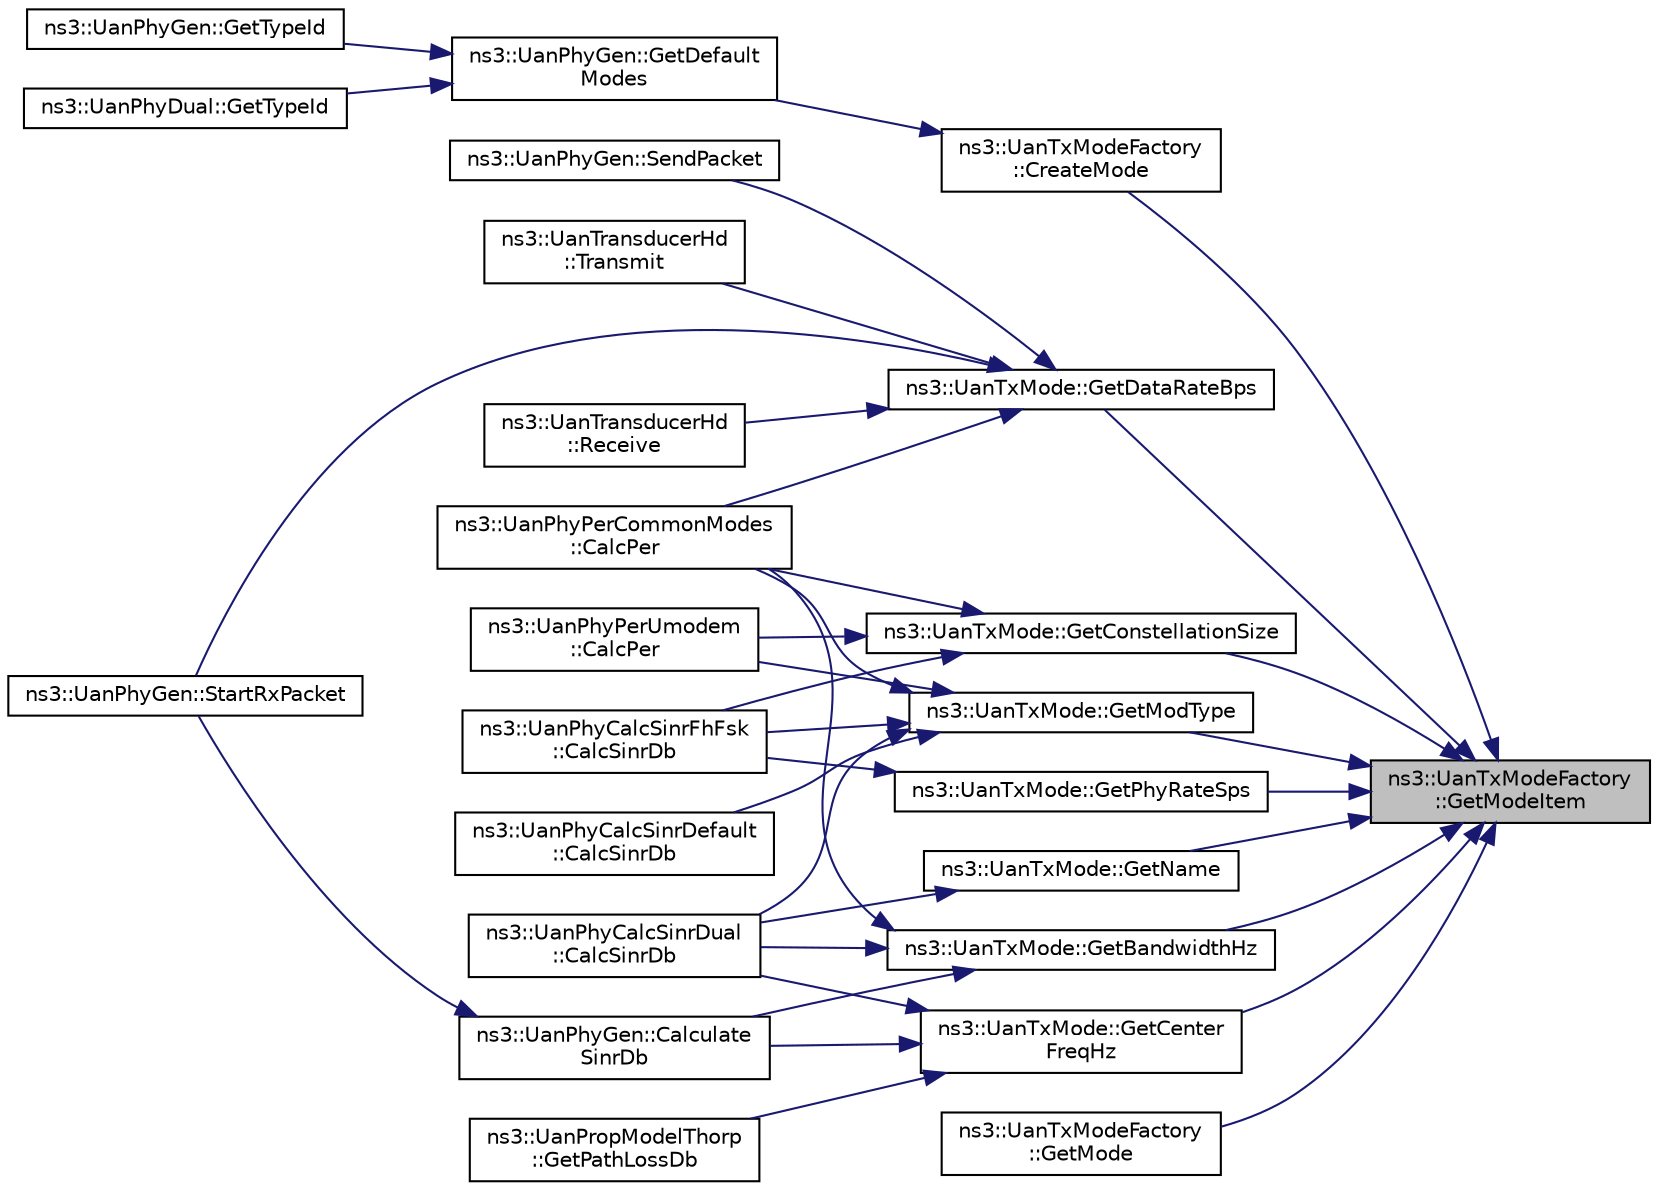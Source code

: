 digraph "ns3::UanTxModeFactory::GetModeItem"
{
 // LATEX_PDF_SIZE
  edge [fontname="Helvetica",fontsize="10",labelfontname="Helvetica",labelfontsize="10"];
  node [fontname="Helvetica",fontsize="10",shape=record];
  rankdir="RL";
  Node1 [label="ns3::UanTxModeFactory\l::GetModeItem",height=0.2,width=0.4,color="black", fillcolor="grey75", style="filled", fontcolor="black",tooltip="Get a mode by id."];
  Node1 -> Node2 [dir="back",color="midnightblue",fontsize="10",style="solid",fontname="Helvetica"];
  Node2 [label="ns3::UanTxModeFactory\l::CreateMode",height=0.2,width=0.4,color="black", fillcolor="white", style="filled",URL="$classns3_1_1_uan_tx_mode_factory.html#a1dcaa49f3b408241596e49f860becfa2",tooltip=" "];
  Node2 -> Node3 [dir="back",color="midnightblue",fontsize="10",style="solid",fontname="Helvetica"];
  Node3 [label="ns3::UanPhyGen::GetDefault\lModes",height=0.2,width=0.4,color="black", fillcolor="white", style="filled",URL="$classns3_1_1_uan_phy_gen.html#a6b3ea9cb37436baa774cd2c9e9852376",tooltip="Get the default transmission modes."];
  Node3 -> Node4 [dir="back",color="midnightblue",fontsize="10",style="solid",fontname="Helvetica"];
  Node4 [label="ns3::UanPhyDual::GetTypeId",height=0.2,width=0.4,color="black", fillcolor="white", style="filled",URL="$classns3_1_1_uan_phy_dual.html#a752fb11320bd10e9ae1d92561eb02bac",tooltip="Register this type."];
  Node3 -> Node5 [dir="back",color="midnightblue",fontsize="10",style="solid",fontname="Helvetica"];
  Node5 [label="ns3::UanPhyGen::GetTypeId",height=0.2,width=0.4,color="black", fillcolor="white", style="filled",URL="$classns3_1_1_uan_phy_gen.html#a94d147ce22f89c46d8699ccabee242df",tooltip="Register this type."];
  Node1 -> Node6 [dir="back",color="midnightblue",fontsize="10",style="solid",fontname="Helvetica"];
  Node6 [label="ns3::UanTxMode::GetBandwidthHz",height=0.2,width=0.4,color="black", fillcolor="white", style="filled",URL="$classns3_1_1_uan_tx_mode.html#a2711c024f2d6f4bb94511d92c2896a78",tooltip="Get the transmission signal bandwidth."];
  Node6 -> Node7 [dir="back",color="midnightblue",fontsize="10",style="solid",fontname="Helvetica"];
  Node7 [label="ns3::UanPhyPerCommonModes\l::CalcPer",height=0.2,width=0.4,color="black", fillcolor="white", style="filled",URL="$classns3_1_1_uan_phy_per_common_modes.html#a2de39f420ce0718b4f01bf6e73f26b36",tooltip="Calculate the Packet ERror probability based on SINR at the receiver and a tx mode."];
  Node6 -> Node8 [dir="back",color="midnightblue",fontsize="10",style="solid",fontname="Helvetica"];
  Node8 [label="ns3::UanPhyCalcSinrDual\l::CalcSinrDb",height=0.2,width=0.4,color="black", fillcolor="white", style="filled",URL="$classns3_1_1_uan_phy_calc_sinr_dual.html#ae91107c0fc1da3a6f3c70db2d29938bb",tooltip="Calculate the SINR value for a packet."];
  Node6 -> Node9 [dir="back",color="midnightblue",fontsize="10",style="solid",fontname="Helvetica"];
  Node9 [label="ns3::UanPhyGen::Calculate\lSinrDb",height=0.2,width=0.4,color="black", fillcolor="white", style="filled",URL="$classns3_1_1_uan_phy_gen.html#a8ee7b3cf1d4971c3b2ca718282bb238b",tooltip="Calculate the SINR value for a packet."];
  Node9 -> Node10 [dir="back",color="midnightblue",fontsize="10",style="solid",fontname="Helvetica"];
  Node10 [label="ns3::UanPhyGen::StartRxPacket",height=0.2,width=0.4,color="black", fillcolor="white", style="filled",URL="$classns3_1_1_uan_phy_gen.html#a33d2cfb97710cff791b87ec7d864107b",tooltip="Packet arriving from channel: i.e."];
  Node1 -> Node11 [dir="back",color="midnightblue",fontsize="10",style="solid",fontname="Helvetica"];
  Node11 [label="ns3::UanTxMode::GetCenter\lFreqHz",height=0.2,width=0.4,color="black", fillcolor="white", style="filled",URL="$classns3_1_1_uan_tx_mode.html#a26c2ca7b372cf75d97c6dbb4ecd6fd7d",tooltip="Get the transmission center frequency."];
  Node11 -> Node8 [dir="back",color="midnightblue",fontsize="10",style="solid",fontname="Helvetica"];
  Node11 -> Node9 [dir="back",color="midnightblue",fontsize="10",style="solid",fontname="Helvetica"];
  Node11 -> Node12 [dir="back",color="midnightblue",fontsize="10",style="solid",fontname="Helvetica"];
  Node12 [label="ns3::UanPropModelThorp\l::GetPathLossDb",height=0.2,width=0.4,color="black", fillcolor="white", style="filled",URL="$classns3_1_1_uan_prop_model_thorp.html#a5234a83f4289907a57afa9246e4e0f8b",tooltip="Computes pathloss between nodes a and b."];
  Node1 -> Node13 [dir="back",color="midnightblue",fontsize="10",style="solid",fontname="Helvetica"];
  Node13 [label="ns3::UanTxMode::GetConstellationSize",height=0.2,width=0.4,color="black", fillcolor="white", style="filled",URL="$classns3_1_1_uan_tx_mode.html#a4257f0afc48785590c49da6d99fac253",tooltip="Get the number of constellation points in the modulation scheme."];
  Node13 -> Node14 [dir="back",color="midnightblue",fontsize="10",style="solid",fontname="Helvetica"];
  Node14 [label="ns3::UanPhyPerUmodem\l::CalcPer",height=0.2,width=0.4,color="black", fillcolor="white", style="filled",URL="$classns3_1_1_uan_phy_per_umodem.html#a9a6f46eb34ec23e1492d2a53b701cfff",tooltip="Calculate the packet error probability based on SINR at the receiver and a tx mode."];
  Node13 -> Node7 [dir="back",color="midnightblue",fontsize="10",style="solid",fontname="Helvetica"];
  Node13 -> Node15 [dir="back",color="midnightblue",fontsize="10",style="solid",fontname="Helvetica"];
  Node15 [label="ns3::UanPhyCalcSinrFhFsk\l::CalcSinrDb",height=0.2,width=0.4,color="black", fillcolor="white", style="filled",URL="$classns3_1_1_uan_phy_calc_sinr_fh_fsk.html#a482c22fe961d64d5a624171f69fa34f9",tooltip="Calculate the SINR value for a packet."];
  Node1 -> Node16 [dir="back",color="midnightblue",fontsize="10",style="solid",fontname="Helvetica"];
  Node16 [label="ns3::UanTxMode::GetDataRateBps",height=0.2,width=0.4,color="black", fillcolor="white", style="filled",URL="$classns3_1_1_uan_tx_mode.html#a1b6e10693657b45fe5652b49d2403929",tooltip="Get the data rate of the transmit mode."];
  Node16 -> Node7 [dir="back",color="midnightblue",fontsize="10",style="solid",fontname="Helvetica"];
  Node16 -> Node17 [dir="back",color="midnightblue",fontsize="10",style="solid",fontname="Helvetica"];
  Node17 [label="ns3::UanTransducerHd\l::Receive",height=0.2,width=0.4,color="black", fillcolor="white", style="filled",URL="$classns3_1_1_uan_transducer_hd.html#ab0e2ca78a05c4495e8252f64e9906478",tooltip="Notify this object that a new packet has arrived at this nodes location."];
  Node16 -> Node18 [dir="back",color="midnightblue",fontsize="10",style="solid",fontname="Helvetica"];
  Node18 [label="ns3::UanPhyGen::SendPacket",height=0.2,width=0.4,color="black", fillcolor="white", style="filled",URL="$classns3_1_1_uan_phy_gen.html#a7a777fecd8c286f179e05f9708d65213",tooltip="Send a packet using a specific transmission mode."];
  Node16 -> Node10 [dir="back",color="midnightblue",fontsize="10",style="solid",fontname="Helvetica"];
  Node16 -> Node19 [dir="back",color="midnightblue",fontsize="10",style="solid",fontname="Helvetica"];
  Node19 [label="ns3::UanTransducerHd\l::Transmit",height=0.2,width=0.4,color="black", fillcolor="white", style="filled",URL="$classns3_1_1_uan_transducer_hd.html#a59d45284062693608322f87618525cd5",tooltip="Transmit a packet from this transducer."];
  Node1 -> Node20 [dir="back",color="midnightblue",fontsize="10",style="solid",fontname="Helvetica"];
  Node20 [label="ns3::UanTxModeFactory\l::GetMode",height=0.2,width=0.4,color="black", fillcolor="white", style="filled",URL="$classns3_1_1_uan_tx_mode_factory.html#a44c034e34dcd300019877009e66bbf21",tooltip="Get a mode by name."];
  Node1 -> Node21 [dir="back",color="midnightblue",fontsize="10",style="solid",fontname="Helvetica"];
  Node21 [label="ns3::UanTxMode::GetModType",height=0.2,width=0.4,color="black", fillcolor="white", style="filled",URL="$classns3_1_1_uan_tx_mode.html#aad584c5e524cf81a7f4a4e85c3c6e447",tooltip="Get the modulation type of the mode."];
  Node21 -> Node14 [dir="back",color="midnightblue",fontsize="10",style="solid",fontname="Helvetica"];
  Node21 -> Node7 [dir="back",color="midnightblue",fontsize="10",style="solid",fontname="Helvetica"];
  Node21 -> Node8 [dir="back",color="midnightblue",fontsize="10",style="solid",fontname="Helvetica"];
  Node21 -> Node22 [dir="back",color="midnightblue",fontsize="10",style="solid",fontname="Helvetica"];
  Node22 [label="ns3::UanPhyCalcSinrDefault\l::CalcSinrDb",height=0.2,width=0.4,color="black", fillcolor="white", style="filled",URL="$classns3_1_1_uan_phy_calc_sinr_default.html#a43c99316db2c1ad36428b9f58487a827",tooltip="Calculate the SINR value for a packet."];
  Node21 -> Node15 [dir="back",color="midnightblue",fontsize="10",style="solid",fontname="Helvetica"];
  Node1 -> Node23 [dir="back",color="midnightblue",fontsize="10",style="solid",fontname="Helvetica"];
  Node23 [label="ns3::UanTxMode::GetName",height=0.2,width=0.4,color="black", fillcolor="white", style="filled",URL="$classns3_1_1_uan_tx_mode.html#a214fe2c6f10bd8426bc1b89669db28f8",tooltip="Get the mode name."];
  Node23 -> Node8 [dir="back",color="midnightblue",fontsize="10",style="solid",fontname="Helvetica"];
  Node1 -> Node24 [dir="back",color="midnightblue",fontsize="10",style="solid",fontname="Helvetica"];
  Node24 [label="ns3::UanTxMode::GetPhyRateSps",height=0.2,width=0.4,color="black", fillcolor="white", style="filled",URL="$classns3_1_1_uan_tx_mode.html#a5e696e43eaaf95aace9532b30acfa46c",tooltip="Get the physical signaling rate."];
  Node24 -> Node15 [dir="back",color="midnightblue",fontsize="10",style="solid",fontname="Helvetica"];
}
